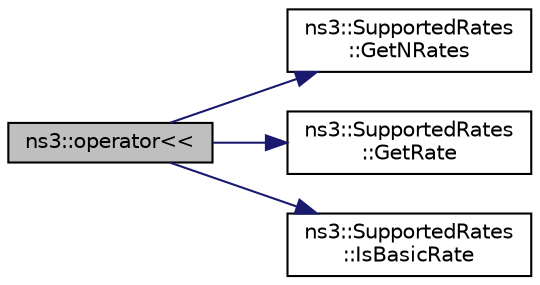 digraph "ns3::operator&lt;&lt;"
{
  edge [fontname="Helvetica",fontsize="10",labelfontname="Helvetica",labelfontsize="10"];
  node [fontname="Helvetica",fontsize="10",shape=record];
  rankdir="LR";
  Node1 [label="ns3::operator\<\<",height=0.2,width=0.4,color="black", fillcolor="grey75", style="filled", fontcolor="black"];
  Node1 -> Node2 [color="midnightblue",fontsize="10",style="solid"];
  Node2 [label="ns3::SupportedRates\l::GetNRates",height=0.2,width=0.4,color="black", fillcolor="white", style="filled",URL="$de/de8/classns3_1_1SupportedRates.html#a230bd1a3eb4497cdde9791dd0ca7d11c"];
  Node1 -> Node3 [color="midnightblue",fontsize="10",style="solid"];
  Node3 [label="ns3::SupportedRates\l::GetRate",height=0.2,width=0.4,color="black", fillcolor="white", style="filled",URL="$de/de8/classns3_1_1SupportedRates.html#aacb750df366327a7b6dc6c70f1dde8e3"];
  Node1 -> Node4 [color="midnightblue",fontsize="10",style="solid"];
  Node4 [label="ns3::SupportedRates\l::IsBasicRate",height=0.2,width=0.4,color="black", fillcolor="white", style="filled",URL="$de/de8/classns3_1_1SupportedRates.html#a44640bbed67263ace5689f01948f1732"];
}
